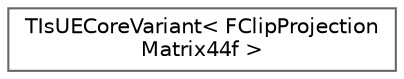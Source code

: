 digraph "Graphical Class Hierarchy"
{
 // INTERACTIVE_SVG=YES
 // LATEX_PDF_SIZE
  bgcolor="transparent";
  edge [fontname=Helvetica,fontsize=10,labelfontname=Helvetica,labelfontsize=10];
  node [fontname=Helvetica,fontsize=10,shape=box,height=0.2,width=0.4];
  rankdir="LR";
  Node0 [id="Node000000",label="TIsUECoreVariant\< FClipProjection\lMatrix44f \>",height=0.2,width=0.4,color="grey40", fillcolor="white", style="filled",URL="$de/d4f/structTIsUECoreVariant_3_01FClipProjectionMatrix44f_01_4.html",tooltip=" "];
}
